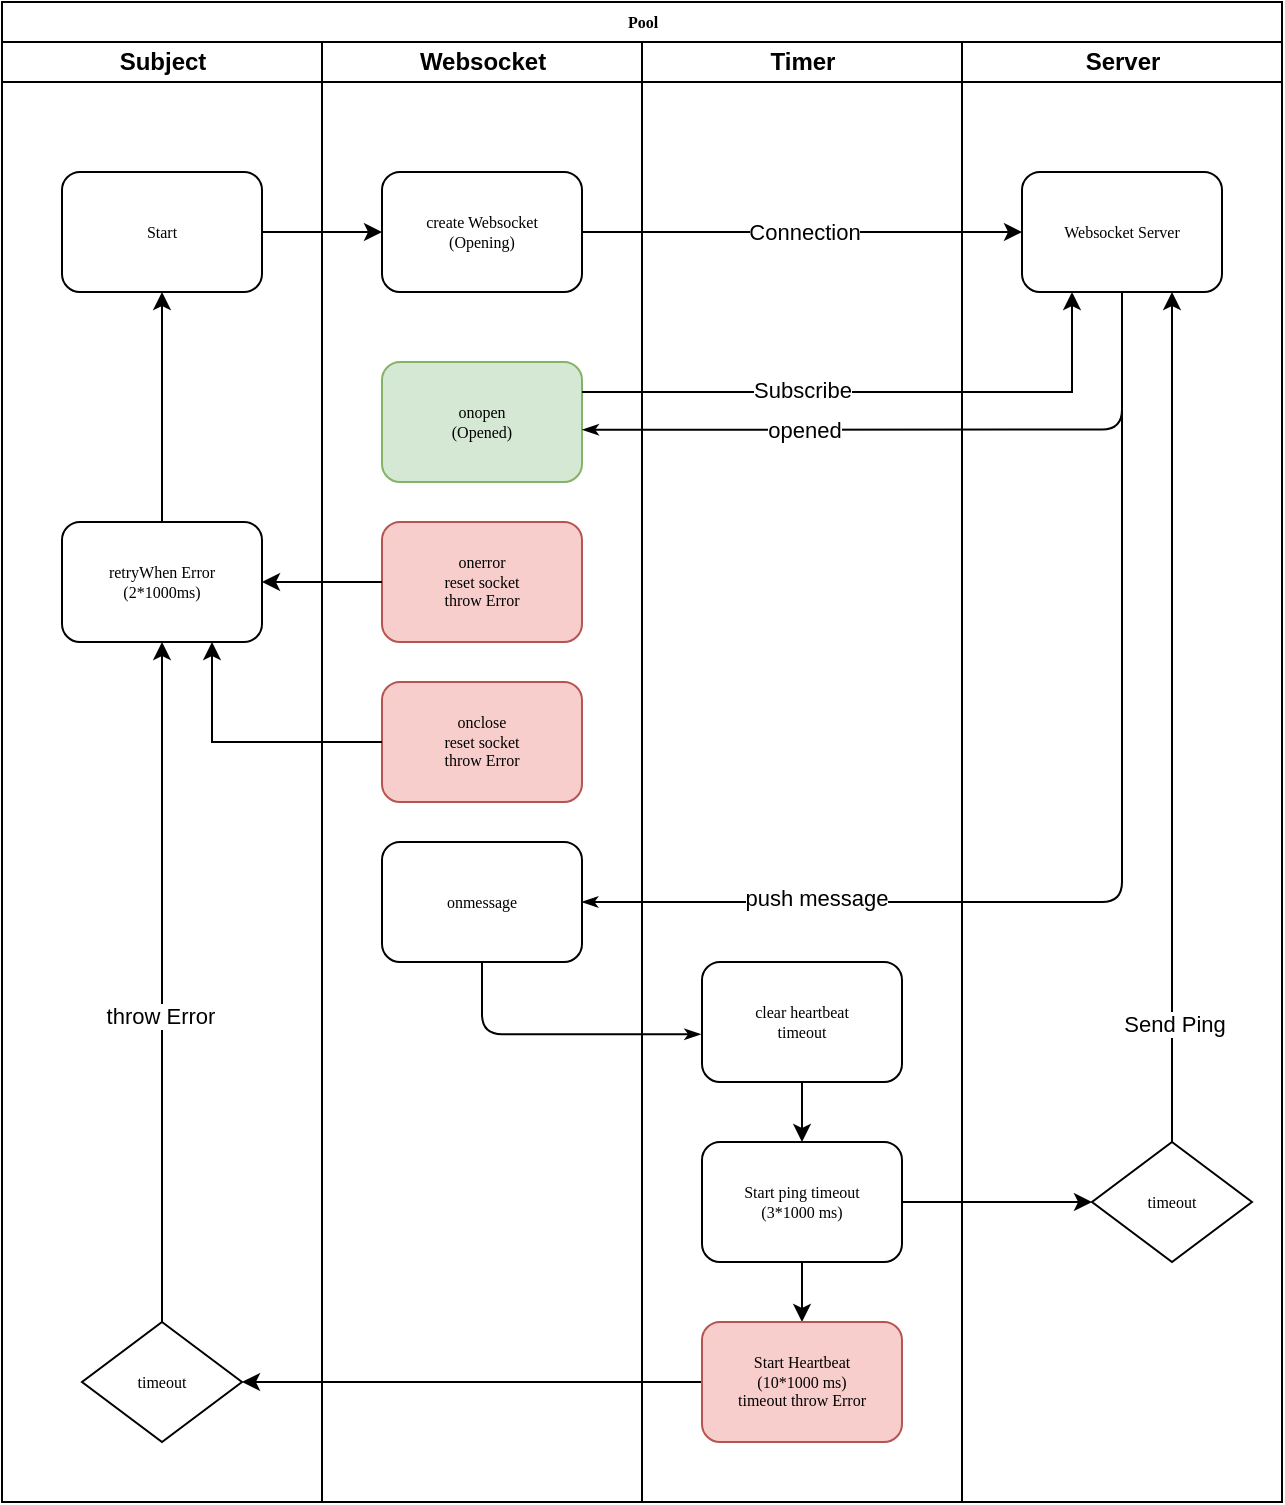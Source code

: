 <mxfile version="27.0.6">
  <diagram name="Page-1" id="J2_ogvlOzoN3ZanIMFme">
    <mxGraphModel dx="891" dy="1009" grid="1" gridSize="10" guides="1" tooltips="1" connect="1" arrows="1" fold="1" page="1" pageScale="1" pageWidth="827" pageHeight="1169" math="0" shadow="0">
      <root>
        <mxCell id="0" />
        <mxCell id="1" parent="0" />
        <mxCell id="xIvlhzACJtldl9GAlVe_-1" value="Pool" style="swimlane;html=1;childLayout=stackLayout;startSize=20;rounded=0;shadow=0;labelBackgroundColor=none;strokeWidth=1;fontFamily=Verdana;fontSize=8;align=center;" vertex="1" parent="1">
          <mxGeometry x="70" y="40" width="640" height="750" as="geometry" />
        </mxCell>
        <mxCell id="xIvlhzACJtldl9GAlVe_-2" value="Subject" style="swimlane;html=1;startSize=20;" vertex="1" parent="xIvlhzACJtldl9GAlVe_-1">
          <mxGeometry y="20" width="160" height="730" as="geometry" />
        </mxCell>
        <mxCell id="xIvlhzACJtldl9GAlVe_-3" style="edgeStyle=orthogonalEdgeStyle;rounded=0;orthogonalLoop=1;jettySize=auto;html=1;exitX=0.5;exitY=0;exitDx=0;exitDy=0;entryX=0.5;entryY=1;entryDx=0;entryDy=0;" edge="1" parent="xIvlhzACJtldl9GAlVe_-2" source="xIvlhzACJtldl9GAlVe_-4" target="xIvlhzACJtldl9GAlVe_-5">
          <mxGeometry relative="1" as="geometry" />
        </mxCell>
        <mxCell id="xIvlhzACJtldl9GAlVe_-4" value="retryWhen Error&lt;br&gt;(2*1000ms)" style="rounded=1;whiteSpace=wrap;html=1;shadow=0;labelBackgroundColor=none;strokeWidth=1;fontFamily=Verdana;fontSize=8;align=center;" vertex="1" parent="xIvlhzACJtldl9GAlVe_-2">
          <mxGeometry x="30" y="240" width="100" height="60" as="geometry" />
        </mxCell>
        <mxCell id="xIvlhzACJtldl9GAlVe_-5" value="Start" style="rounded=1;whiteSpace=wrap;html=1;shadow=0;labelBackgroundColor=none;strokeWidth=1;fontFamily=Verdana;fontSize=8;align=center;" vertex="1" parent="xIvlhzACJtldl9GAlVe_-2">
          <mxGeometry x="30" y="65" width="100" height="60" as="geometry" />
        </mxCell>
        <mxCell id="xIvlhzACJtldl9GAlVe_-6" style="edgeStyle=orthogonalEdgeStyle;rounded=0;orthogonalLoop=1;jettySize=auto;html=1;exitX=0.5;exitY=0;exitDx=0;exitDy=0;entryX=0.5;entryY=1;entryDx=0;entryDy=0;" edge="1" parent="xIvlhzACJtldl9GAlVe_-2" source="xIvlhzACJtldl9GAlVe_-8" target="xIvlhzACJtldl9GAlVe_-4">
          <mxGeometry relative="1" as="geometry" />
        </mxCell>
        <mxCell id="xIvlhzACJtldl9GAlVe_-7" value="throw Error" style="edgeLabel;html=1;align=center;verticalAlign=middle;resizable=0;points=[];" vertex="1" connectable="0" parent="xIvlhzACJtldl9GAlVe_-6">
          <mxGeometry x="-0.1" y="1" relative="1" as="geometry">
            <mxPoint as="offset" />
          </mxGeometry>
        </mxCell>
        <mxCell id="xIvlhzACJtldl9GAlVe_-8" value="timeout" style="rhombus;whiteSpace=wrap;html=1;rounded=0;shadow=0;labelBackgroundColor=none;strokeWidth=1;fontFamily=Verdana;fontSize=8;align=center;" vertex="1" parent="xIvlhzACJtldl9GAlVe_-2">
          <mxGeometry x="40" y="640" width="80" height="60" as="geometry" />
        </mxCell>
        <mxCell id="xIvlhzACJtldl9GAlVe_-9" value="Websocket" style="swimlane;html=1;startSize=20;" vertex="1" parent="xIvlhzACJtldl9GAlVe_-1">
          <mxGeometry x="160" y="20" width="160" height="730" as="geometry" />
        </mxCell>
        <mxCell id="xIvlhzACJtldl9GAlVe_-10" value="create Websocket&lt;br&gt;(Opening)" style="rounded=1;whiteSpace=wrap;html=1;shadow=0;labelBackgroundColor=none;strokeWidth=1;fontFamily=Verdana;fontSize=8;align=center;" vertex="1" parent="xIvlhzACJtldl9GAlVe_-9">
          <mxGeometry x="30" y="65" width="100" height="60" as="geometry" />
        </mxCell>
        <mxCell id="xIvlhzACJtldl9GAlVe_-11" value="onopen&lt;br&gt;(Opened)" style="rounded=1;whiteSpace=wrap;html=1;shadow=0;labelBackgroundColor=none;strokeWidth=1;fontFamily=Verdana;fontSize=8;align=center;fillColor=#d5e8d4;strokeColor=#82b366;" vertex="1" parent="xIvlhzACJtldl9GAlVe_-9">
          <mxGeometry x="30" y="160" width="100" height="60" as="geometry" />
        </mxCell>
        <mxCell id="xIvlhzACJtldl9GAlVe_-12" value="onmessage" style="rounded=1;whiteSpace=wrap;html=1;shadow=0;labelBackgroundColor=none;strokeWidth=1;fontFamily=Verdana;fontSize=8;align=center;" vertex="1" parent="xIvlhzACJtldl9GAlVe_-9">
          <mxGeometry x="30" y="400" width="100" height="60" as="geometry" />
        </mxCell>
        <mxCell id="xIvlhzACJtldl9GAlVe_-13" value="onclose&lt;br&gt;reset socket&lt;br&gt;throw Error" style="rounded=1;whiteSpace=wrap;html=1;shadow=0;labelBackgroundColor=none;strokeWidth=1;fontFamily=Verdana;fontSize=8;align=center;fillColor=#f8cecc;strokeColor=#b85450;" vertex="1" parent="xIvlhzACJtldl9GAlVe_-9">
          <mxGeometry x="30" y="320" width="100" height="60" as="geometry" />
        </mxCell>
        <mxCell id="xIvlhzACJtldl9GAlVe_-14" value="onerror&lt;br&gt;reset socket&lt;br&gt;throw Error" style="rounded=1;whiteSpace=wrap;html=1;shadow=0;labelBackgroundColor=none;strokeWidth=1;fontFamily=Verdana;fontSize=8;align=center;fillColor=#f8cecc;strokeColor=#b85450;" vertex="1" parent="xIvlhzACJtldl9GAlVe_-9">
          <mxGeometry x="30" y="240" width="100" height="60" as="geometry" />
        </mxCell>
        <mxCell id="xIvlhzACJtldl9GAlVe_-15" style="edgeStyle=orthogonalEdgeStyle;rounded=1;html=1;labelBackgroundColor=none;startArrow=none;startFill=0;startSize=5;endArrow=classicThin;endFill=1;endSize=5;jettySize=auto;orthogonalLoop=1;strokeWidth=1;fontFamily=Verdana;fontSize=8;exitX=0.5;exitY=1;exitDx=0;exitDy=0;entryX=-0.007;entryY=0.602;entryDx=0;entryDy=0;entryPerimeter=0;" edge="1" parent="xIvlhzACJtldl9GAlVe_-1" source="xIvlhzACJtldl9GAlVe_-12" target="xIvlhzACJtldl9GAlVe_-19">
          <mxGeometry relative="1" as="geometry">
            <mxPoint x="239.66" y="500" as="sourcePoint" />
            <mxPoint x="280" y="540" as="targetPoint" />
          </mxGeometry>
        </mxCell>
        <mxCell id="xIvlhzACJtldl9GAlVe_-16" style="edgeStyle=orthogonalEdgeStyle;rounded=0;orthogonalLoop=1;jettySize=auto;html=1;exitX=0;exitY=0.5;exitDx=0;exitDy=0;entryX=1;entryY=0.5;entryDx=0;entryDy=0;" edge="1" parent="xIvlhzACJtldl9GAlVe_-1" source="xIvlhzACJtldl9GAlVe_-22" target="xIvlhzACJtldl9GAlVe_-8">
          <mxGeometry relative="1" as="geometry" />
        </mxCell>
        <mxCell id="xIvlhzACJtldl9GAlVe_-17" value="Timer" style="swimlane;html=1;startSize=20;" vertex="1" parent="xIvlhzACJtldl9GAlVe_-1">
          <mxGeometry x="320" y="20" width="160" height="730" as="geometry" />
        </mxCell>
        <mxCell id="xIvlhzACJtldl9GAlVe_-18" style="edgeStyle=orthogonalEdgeStyle;rounded=0;orthogonalLoop=1;jettySize=auto;html=1;exitX=0.5;exitY=1;exitDx=0;exitDy=0;entryX=0.5;entryY=0;entryDx=0;entryDy=0;" edge="1" parent="xIvlhzACJtldl9GAlVe_-17" source="xIvlhzACJtldl9GAlVe_-19" target="xIvlhzACJtldl9GAlVe_-21">
          <mxGeometry relative="1" as="geometry" />
        </mxCell>
        <mxCell id="xIvlhzACJtldl9GAlVe_-19" value="clear heartbeat &lt;br&gt;timeout" style="rounded=1;whiteSpace=wrap;html=1;shadow=0;labelBackgroundColor=none;strokeWidth=1;fontFamily=Verdana;fontSize=8;align=center;" vertex="1" parent="xIvlhzACJtldl9GAlVe_-17">
          <mxGeometry x="30" y="460" width="100" height="60" as="geometry" />
        </mxCell>
        <mxCell id="xIvlhzACJtldl9GAlVe_-20" style="edgeStyle=orthogonalEdgeStyle;rounded=0;orthogonalLoop=1;jettySize=auto;html=1;exitX=0.5;exitY=1;exitDx=0;exitDy=0;entryX=0.5;entryY=0;entryDx=0;entryDy=0;" edge="1" parent="xIvlhzACJtldl9GAlVe_-17" source="xIvlhzACJtldl9GAlVe_-21" target="xIvlhzACJtldl9GAlVe_-22">
          <mxGeometry relative="1" as="geometry" />
        </mxCell>
        <mxCell id="xIvlhzACJtldl9GAlVe_-21" value="Start ping timeout&lt;br&gt;(3*1000 ms)" style="rounded=1;whiteSpace=wrap;html=1;shadow=0;labelBackgroundColor=none;strokeWidth=1;fontFamily=Verdana;fontSize=8;align=center;" vertex="1" parent="xIvlhzACJtldl9GAlVe_-17">
          <mxGeometry x="30" y="550" width="100" height="60" as="geometry" />
        </mxCell>
        <mxCell id="xIvlhzACJtldl9GAlVe_-22" value="Start Heartbeat&lt;br&gt;(10*1000 ms)&lt;br&gt;timeout throw Error" style="rounded=1;whiteSpace=wrap;html=1;shadow=0;labelBackgroundColor=none;strokeWidth=1;fontFamily=Verdana;fontSize=8;align=center;fillColor=#f8cecc;strokeColor=#b85450;" vertex="1" parent="xIvlhzACJtldl9GAlVe_-17">
          <mxGeometry x="30" y="640" width="100" height="60" as="geometry" />
        </mxCell>
        <mxCell id="xIvlhzACJtldl9GAlVe_-23" value="Server" style="swimlane;html=1;startSize=20;" vertex="1" parent="xIvlhzACJtldl9GAlVe_-1">
          <mxGeometry x="480" y="20" width="160" height="730" as="geometry" />
        </mxCell>
        <mxCell id="xIvlhzACJtldl9GAlVe_-24" value="Websocket Server" style="rounded=1;whiteSpace=wrap;html=1;shadow=0;labelBackgroundColor=none;strokeWidth=1;fontFamily=Verdana;fontSize=8;align=center;" vertex="1" parent="xIvlhzACJtldl9GAlVe_-23">
          <mxGeometry x="30" y="65" width="100" height="60" as="geometry" />
        </mxCell>
        <mxCell id="xIvlhzACJtldl9GAlVe_-25" style="edgeStyle=orthogonalEdgeStyle;rounded=0;orthogonalLoop=1;jettySize=auto;html=1;exitX=0.5;exitY=0;exitDx=0;exitDy=0;entryX=0.75;entryY=1;entryDx=0;entryDy=0;" edge="1" parent="xIvlhzACJtldl9GAlVe_-23" source="xIvlhzACJtldl9GAlVe_-27" target="xIvlhzACJtldl9GAlVe_-24">
          <mxGeometry relative="1" as="geometry" />
        </mxCell>
        <mxCell id="xIvlhzACJtldl9GAlVe_-26" value="Send Ping" style="edgeLabel;html=1;align=center;verticalAlign=middle;resizable=0;points=[];" vertex="1" connectable="0" parent="xIvlhzACJtldl9GAlVe_-25">
          <mxGeometry x="-0.722" y="-1" relative="1" as="geometry">
            <mxPoint as="offset" />
          </mxGeometry>
        </mxCell>
        <mxCell id="xIvlhzACJtldl9GAlVe_-27" value="timeout" style="rhombus;whiteSpace=wrap;html=1;rounded=0;shadow=0;labelBackgroundColor=none;strokeWidth=1;fontFamily=Verdana;fontSize=8;align=center;" vertex="1" parent="xIvlhzACJtldl9GAlVe_-23">
          <mxGeometry x="65" y="550" width="80" height="60" as="geometry" />
        </mxCell>
        <mxCell id="xIvlhzACJtldl9GAlVe_-28" value="" style="edgeStyle=orthogonalEdgeStyle;rounded=0;orthogonalLoop=1;jettySize=auto;html=1;exitX=1;exitY=0.5;exitDx=0;exitDy=0;" edge="1" parent="xIvlhzACJtldl9GAlVe_-1" source="xIvlhzACJtldl9GAlVe_-10" target="xIvlhzACJtldl9GAlVe_-24">
          <mxGeometry relative="1" as="geometry">
            <mxPoint x="290" y="115" as="sourcePoint" />
          </mxGeometry>
        </mxCell>
        <mxCell id="xIvlhzACJtldl9GAlVe_-29" value="Connection" style="edgeLabel;html=1;align=center;verticalAlign=middle;resizable=0;points=[];" vertex="1" connectable="0" parent="xIvlhzACJtldl9GAlVe_-28">
          <mxGeometry x="-0.179" y="3" relative="1" as="geometry">
            <mxPoint x="20" y="3" as="offset" />
          </mxGeometry>
        </mxCell>
        <mxCell id="xIvlhzACJtldl9GAlVe_-30" style="edgeStyle=orthogonalEdgeStyle;rounded=1;html=1;labelBackgroundColor=none;startArrow=none;startFill=0;startSize=5;endArrow=classicThin;endFill=1;endSize=5;jettySize=auto;orthogonalLoop=1;strokeColor=#000000;strokeWidth=1;fontFamily=Verdana;fontSize=8;fontColor=#000000;exitX=0.5;exitY=1;exitDx=0;exitDy=0;entryX=1.003;entryY=0.564;entryDx=0;entryDy=0;entryPerimeter=0;" edge="1" parent="xIvlhzACJtldl9GAlVe_-1" source="xIvlhzACJtldl9GAlVe_-24" target="xIvlhzACJtldl9GAlVe_-11">
          <mxGeometry relative="1" as="geometry">
            <mxPoint x="559.83" y="200" as="sourcePoint" />
            <mxPoint x="559.83" y="220" as="targetPoint" />
          </mxGeometry>
        </mxCell>
        <mxCell id="xIvlhzACJtldl9GAlVe_-31" value="opened" style="edgeLabel;html=1;align=center;verticalAlign=middle;resizable=0;points=[];" vertex="1" connectable="0" parent="xIvlhzACJtldl9GAlVe_-30">
          <mxGeometry x="0.191" relative="1" as="geometry">
            <mxPoint x="-27" as="offset" />
          </mxGeometry>
        </mxCell>
        <mxCell id="xIvlhzACJtldl9GAlVe_-32" style="edgeStyle=orthogonalEdgeStyle;rounded=1;html=1;labelBackgroundColor=none;startArrow=none;startFill=0;startSize=5;endArrow=classicThin;endFill=1;endSize=5;jettySize=auto;orthogonalLoop=1;strokeColor=#000000;strokeWidth=1;fontFamily=Verdana;fontSize=8;fontColor=#000000;exitX=0.5;exitY=1;exitDx=0;exitDy=0;entryX=1;entryY=0.5;entryDx=0;entryDy=0;" edge="1" parent="xIvlhzACJtldl9GAlVe_-1" source="xIvlhzACJtldl9GAlVe_-24" target="xIvlhzACJtldl9GAlVe_-12">
          <mxGeometry relative="1" as="geometry">
            <mxPoint x="570" y="330" as="sourcePoint" />
            <mxPoint x="600" y="290" as="targetPoint" />
          </mxGeometry>
        </mxCell>
        <mxCell id="xIvlhzACJtldl9GAlVe_-33" value="push message" style="edgeLabel;html=1;align=center;verticalAlign=middle;resizable=0;points=[];" vertex="1" connectable="0" parent="xIvlhzACJtldl9GAlVe_-32">
          <mxGeometry x="0.595" y="-2" relative="1" as="geometry">
            <mxPoint as="offset" />
          </mxGeometry>
        </mxCell>
        <mxCell id="xIvlhzACJtldl9GAlVe_-34" style="edgeStyle=orthogonalEdgeStyle;rounded=0;orthogonalLoop=1;jettySize=auto;html=1;exitX=1;exitY=0.5;exitDx=0;exitDy=0;entryX=0;entryY=0.5;entryDx=0;entryDy=0;" edge="1" parent="xIvlhzACJtldl9GAlVe_-1" source="xIvlhzACJtldl9GAlVe_-5" target="xIvlhzACJtldl9GAlVe_-10">
          <mxGeometry relative="1" as="geometry" />
        </mxCell>
        <mxCell id="xIvlhzACJtldl9GAlVe_-35" style="edgeStyle=orthogonalEdgeStyle;rounded=0;orthogonalLoop=1;jettySize=auto;html=1;exitX=0;exitY=0.5;exitDx=0;exitDy=0;entryX=1;entryY=0.5;entryDx=0;entryDy=0;" edge="1" parent="xIvlhzACJtldl9GAlVe_-1" source="xIvlhzACJtldl9GAlVe_-14" target="xIvlhzACJtldl9GAlVe_-4">
          <mxGeometry relative="1" as="geometry" />
        </mxCell>
        <mxCell id="xIvlhzACJtldl9GAlVe_-36" style="edgeStyle=orthogonalEdgeStyle;rounded=0;orthogonalLoop=1;jettySize=auto;html=1;exitX=0;exitY=0.5;exitDx=0;exitDy=0;entryX=0.75;entryY=1;entryDx=0;entryDy=0;" edge="1" parent="xIvlhzACJtldl9GAlVe_-1" source="xIvlhzACJtldl9GAlVe_-13" target="xIvlhzACJtldl9GAlVe_-4">
          <mxGeometry relative="1" as="geometry" />
        </mxCell>
        <mxCell id="xIvlhzACJtldl9GAlVe_-37" style="edgeStyle=orthogonalEdgeStyle;rounded=0;orthogonalLoop=1;jettySize=auto;html=1;exitX=1;exitY=0.25;exitDx=0;exitDy=0;entryX=0.25;entryY=1;entryDx=0;entryDy=0;" edge="1" parent="xIvlhzACJtldl9GAlVe_-1" source="xIvlhzACJtldl9GAlVe_-11" target="xIvlhzACJtldl9GAlVe_-24">
          <mxGeometry relative="1" as="geometry" />
        </mxCell>
        <mxCell id="xIvlhzACJtldl9GAlVe_-38" value="Subscribe" style="edgeLabel;html=1;align=center;verticalAlign=middle;resizable=0;points=[];" vertex="1" connectable="0" parent="xIvlhzACJtldl9GAlVe_-37">
          <mxGeometry x="-0.037" y="1" relative="1" as="geometry">
            <mxPoint x="-32" as="offset" />
          </mxGeometry>
        </mxCell>
        <mxCell id="xIvlhzACJtldl9GAlVe_-39" style="edgeStyle=orthogonalEdgeStyle;rounded=0;orthogonalLoop=1;jettySize=auto;html=1;exitX=1;exitY=0.5;exitDx=0;exitDy=0;entryX=0;entryY=0.5;entryDx=0;entryDy=0;" edge="1" parent="xIvlhzACJtldl9GAlVe_-1" source="xIvlhzACJtldl9GAlVe_-21" target="xIvlhzACJtldl9GAlVe_-27">
          <mxGeometry relative="1" as="geometry">
            <mxPoint x="580" y="650" as="targetPoint" />
          </mxGeometry>
        </mxCell>
      </root>
    </mxGraphModel>
  </diagram>
</mxfile>
